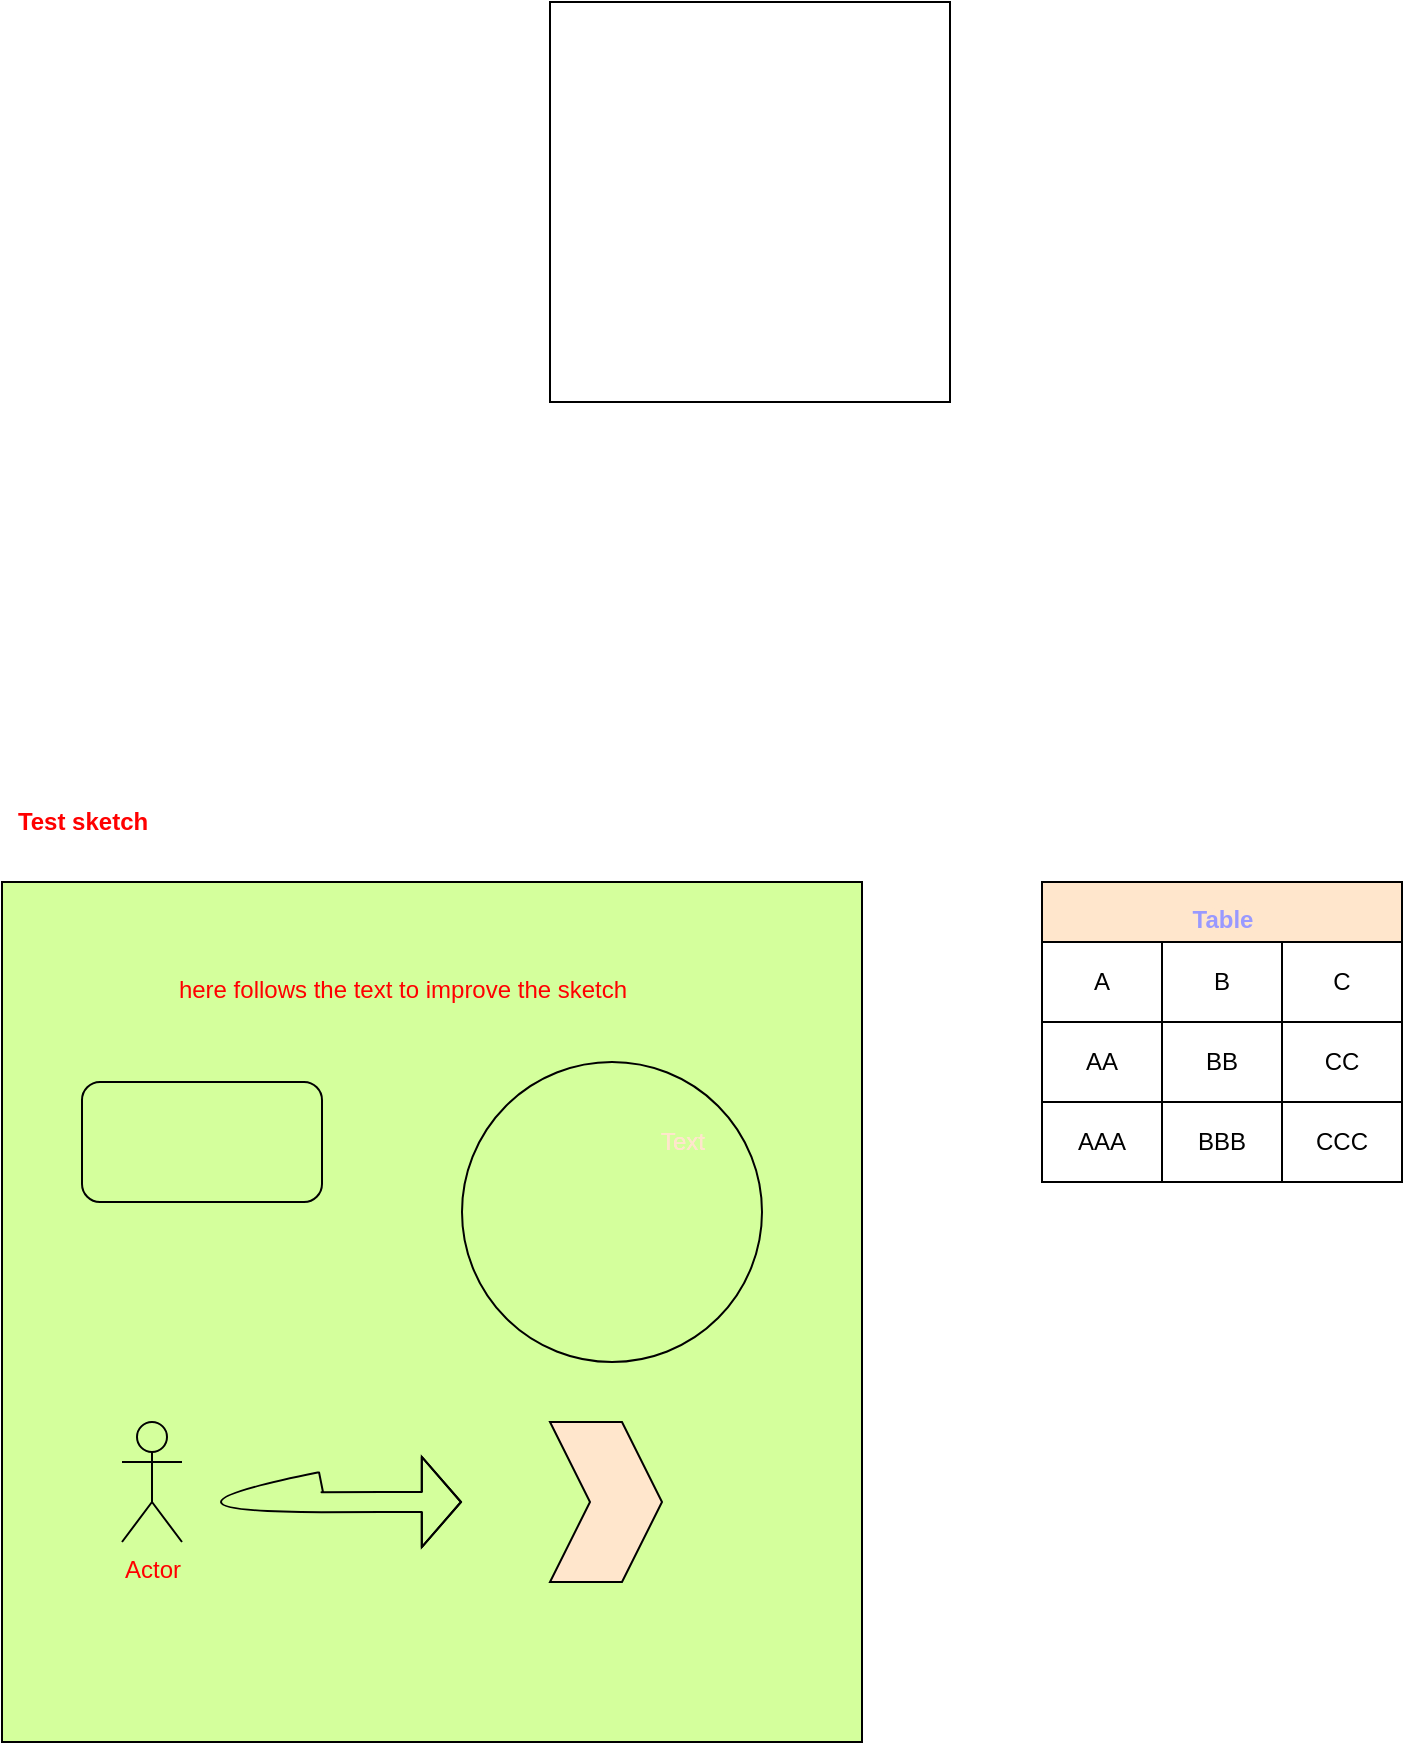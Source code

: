 <mxfile version="14.7.0" type="github">
  <diagram id="qL2iBIGQ_WePuPfoDmAp" name="Page-1">
    <mxGraphModel dx="1005" dy="702" grid="1" gridSize="10" guides="1" tooltips="1" connect="1" arrows="1" fold="1" page="1" pageScale="1" pageWidth="827" pageHeight="1169" math="0" shadow="0">
      <root>
        <mxCell id="0" />
        <mxCell id="1" parent="0" />
        <mxCell id="0JZGS3V4ZTjfv40qb795-1" value="" style="whiteSpace=wrap;html=1;aspect=fixed;" parent="1" vertex="1">
          <mxGeometry x="314" y="80" width="200" height="200" as="geometry" />
        </mxCell>
        <mxCell id="3toqLoDNoZ65KBe-qw8A-1" value="" style="whiteSpace=wrap;html=1;aspect=fixed;fillColor=#D4FF9C;" parent="1" vertex="1">
          <mxGeometry x="40" y="520" width="430" height="430" as="geometry" />
        </mxCell>
        <mxCell id="3toqLoDNoZ65KBe-qw8A-2" value="Test sketch" style="text;html=1;resizable=0;autosize=1;align=center;verticalAlign=middle;points=[];fillColor=none;strokeColor=none;rounded=0;fontStyle=1;fontColor=#FF0000;" parent="1" vertex="1">
          <mxGeometry x="40" y="480" width="80" height="20" as="geometry" />
        </mxCell>
        <mxCell id="gwXtngSClAgEIPR73Au1-1" value="here follows the text to improve the sketch" style="text;html=1;resizable=0;autosize=1;align=center;verticalAlign=middle;points=[];fillColor=none;strokeColor=none;rounded=0;fontColor=#FF0000;" vertex="1" parent="1">
          <mxGeometry x="120" y="564" width="240" height="20" as="geometry" />
        </mxCell>
        <mxCell id="gwXtngSClAgEIPR73Au1-2" value="" style="rounded=1;whiteSpace=wrap;html=1;fontColor=#FF0000;fillColor=#D4FF9C;" vertex="1" parent="1">
          <mxGeometry x="80" y="620" width="120" height="60" as="geometry" />
        </mxCell>
        <mxCell id="gwXtngSClAgEIPR73Au1-3" value="" style="ellipse;whiteSpace=wrap;html=1;aspect=fixed;fontColor=#FF0000;fillColor=#D4FF9C;" vertex="1" parent="1">
          <mxGeometry x="270" y="610" width="150" height="150" as="geometry" />
        </mxCell>
        <mxCell id="gwXtngSClAgEIPR73Au1-4" value="" style="shape=step;perimeter=stepPerimeter;whiteSpace=wrap;html=1;fixedSize=1;fillColor=#FFE6CC;fontColor=#FFE6CC;" vertex="1" parent="1">
          <mxGeometry x="314" y="790" width="56" height="80" as="geometry" />
        </mxCell>
        <mxCell id="gwXtngSClAgEIPR73Au1-5" value="Actor" style="shape=umlActor;verticalLabelPosition=bottom;verticalAlign=top;html=1;outlineConnect=0;fontColor=#FF0000;fillColor=#D4FF9C;" vertex="1" parent="1">
          <mxGeometry x="100" y="790" width="30" height="60" as="geometry" />
        </mxCell>
        <mxCell id="gwXtngSClAgEIPR73Au1-6" value="" style="shape=flexArrow;endArrow=classic;html=1;fontColor=#FF0000;endWidth=34.118;endSize=6.2;" edge="1" parent="1">
          <mxGeometry width="50" height="50" relative="1" as="geometry">
            <mxPoint x="200" y="820" as="sourcePoint" />
            <mxPoint x="270" y="830" as="targetPoint" />
            <Array as="points">
              <mxPoint x="150" y="830" />
              <mxPoint x="230" y="830" />
            </Array>
          </mxGeometry>
        </mxCell>
        <mxCell id="gwXtngSClAgEIPR73Au1-7" value="Table" style="shape=table;html=1;whiteSpace=wrap;startSize=30;container=1;collapsible=0;childLayout=tableLayout;fontStyle=1;align=center;fontColor=#FFE6CC;fillColor=#FFE6CC;" vertex="1" parent="1">
          <mxGeometry x="560" y="520" width="180" height="150" as="geometry" />
        </mxCell>
        <mxCell id="gwXtngSClAgEIPR73Au1-8" value="" style="shape=partialRectangle;html=1;whiteSpace=wrap;collapsible=0;dropTarget=0;pointerEvents=0;fillColor=none;top=0;left=0;bottom=0;right=0;points=[[0,0.5],[1,0.5]];portConstraint=eastwest;" vertex="1" parent="gwXtngSClAgEIPR73Au1-7">
          <mxGeometry y="30" width="180" height="40" as="geometry" />
        </mxCell>
        <mxCell id="gwXtngSClAgEIPR73Au1-9" value="A" style="shape=partialRectangle;html=1;whiteSpace=wrap;connectable=0;fillColor=none;top=0;left=0;bottom=0;right=0;overflow=hidden;" vertex="1" parent="gwXtngSClAgEIPR73Au1-8">
          <mxGeometry width="60" height="40" as="geometry" />
        </mxCell>
        <mxCell id="gwXtngSClAgEIPR73Au1-10" value="B" style="shape=partialRectangle;html=1;whiteSpace=wrap;connectable=0;fillColor=none;top=0;left=0;bottom=0;right=0;overflow=hidden;" vertex="1" parent="gwXtngSClAgEIPR73Au1-8">
          <mxGeometry x="60" width="60" height="40" as="geometry" />
        </mxCell>
        <mxCell id="gwXtngSClAgEIPR73Au1-11" value="C" style="shape=partialRectangle;html=1;whiteSpace=wrap;connectable=0;fillColor=none;top=0;left=0;bottom=0;right=0;overflow=hidden;" vertex="1" parent="gwXtngSClAgEIPR73Au1-8">
          <mxGeometry x="120" width="60" height="40" as="geometry" />
        </mxCell>
        <mxCell id="gwXtngSClAgEIPR73Au1-12" value="" style="shape=partialRectangle;html=1;whiteSpace=wrap;collapsible=0;dropTarget=0;pointerEvents=0;fillColor=none;top=0;left=0;bottom=0;right=0;points=[[0,0.5],[1,0.5]];portConstraint=eastwest;" vertex="1" parent="gwXtngSClAgEIPR73Au1-7">
          <mxGeometry y="70" width="180" height="40" as="geometry" />
        </mxCell>
        <mxCell id="gwXtngSClAgEIPR73Au1-13" value="AA" style="shape=partialRectangle;html=1;whiteSpace=wrap;connectable=0;fillColor=none;top=0;left=0;bottom=0;right=0;overflow=hidden;" vertex="1" parent="gwXtngSClAgEIPR73Au1-12">
          <mxGeometry width="60" height="40" as="geometry" />
        </mxCell>
        <mxCell id="gwXtngSClAgEIPR73Au1-14" value="BB" style="shape=partialRectangle;html=1;whiteSpace=wrap;connectable=0;fillColor=none;top=0;left=0;bottom=0;right=0;overflow=hidden;" vertex="1" parent="gwXtngSClAgEIPR73Au1-12">
          <mxGeometry x="60" width="60" height="40" as="geometry" />
        </mxCell>
        <mxCell id="gwXtngSClAgEIPR73Au1-15" value="CC" style="shape=partialRectangle;html=1;whiteSpace=wrap;connectable=0;fillColor=none;top=0;left=0;bottom=0;right=0;overflow=hidden;" vertex="1" parent="gwXtngSClAgEIPR73Au1-12">
          <mxGeometry x="120" width="60" height="40" as="geometry" />
        </mxCell>
        <mxCell id="gwXtngSClAgEIPR73Au1-16" value="" style="shape=partialRectangle;html=1;whiteSpace=wrap;collapsible=0;dropTarget=0;pointerEvents=0;fillColor=none;top=0;left=0;bottom=0;right=0;points=[[0,0.5],[1,0.5]];portConstraint=eastwest;" vertex="1" parent="gwXtngSClAgEIPR73Au1-7">
          <mxGeometry y="110" width="180" height="40" as="geometry" />
        </mxCell>
        <mxCell id="gwXtngSClAgEIPR73Au1-17" value="AAA" style="shape=partialRectangle;html=1;whiteSpace=wrap;connectable=0;fillColor=none;top=0;left=0;bottom=0;right=0;overflow=hidden;" vertex="1" parent="gwXtngSClAgEIPR73Au1-16">
          <mxGeometry width="60" height="40" as="geometry" />
        </mxCell>
        <mxCell id="gwXtngSClAgEIPR73Au1-18" value="BBB" style="shape=partialRectangle;html=1;whiteSpace=wrap;connectable=0;fillColor=none;top=0;left=0;bottom=0;right=0;overflow=hidden;" vertex="1" parent="gwXtngSClAgEIPR73Au1-16">
          <mxGeometry x="60" width="60" height="40" as="geometry" />
        </mxCell>
        <mxCell id="gwXtngSClAgEIPR73Au1-19" value="CCC" style="shape=partialRectangle;html=1;whiteSpace=wrap;connectable=0;fillColor=none;top=0;left=0;bottom=0;right=0;overflow=hidden;" vertex="1" parent="gwXtngSClAgEIPR73Au1-16">
          <mxGeometry x="120" width="60" height="40" as="geometry" />
        </mxCell>
        <mxCell id="gwXtngSClAgEIPR73Au1-20" value="Text" style="text;html=1;resizable=0;autosize=1;align=center;verticalAlign=middle;points=[];fillColor=none;strokeColor=none;rounded=0;fontColor=#FFE6CC;" vertex="1" parent="1">
          <mxGeometry x="360" y="640" width="40" height="20" as="geometry" />
        </mxCell>
        <mxCell id="gwXtngSClAgEIPR73Au1-21" value="Text" style="text;html=1;resizable=0;autosize=1;align=center;verticalAlign=middle;points=[];fillColor=none;strokeColor=none;rounded=0;fontColor=#FFE6CC;" vertex="1" parent="1">
          <mxGeometry x="360" y="640" width="40" height="20" as="geometry" />
        </mxCell>
        <mxCell id="gwXtngSClAgEIPR73Au1-22" value="Text" style="text;html=1;resizable=0;autosize=1;align=center;verticalAlign=middle;points=[];fillColor=none;strokeColor=none;rounded=0;fontColor=#FFE6CC;" vertex="1" parent="1">
          <mxGeometry x="360" y="640" width="40" height="20" as="geometry" />
        </mxCell>
        <mxCell id="gwXtngSClAgEIPR73Au1-23" value="Table" style="text;html=1;resizable=0;autosize=1;align=center;verticalAlign=middle;points=[];fillColor=none;strokeColor=none;rounded=0;fontColor=#9999FF;fontStyle=1" vertex="1" parent="1">
          <mxGeometry x="625" y="529" width="50" height="20" as="geometry" />
        </mxCell>
      </root>
    </mxGraphModel>
  </diagram>
</mxfile>
